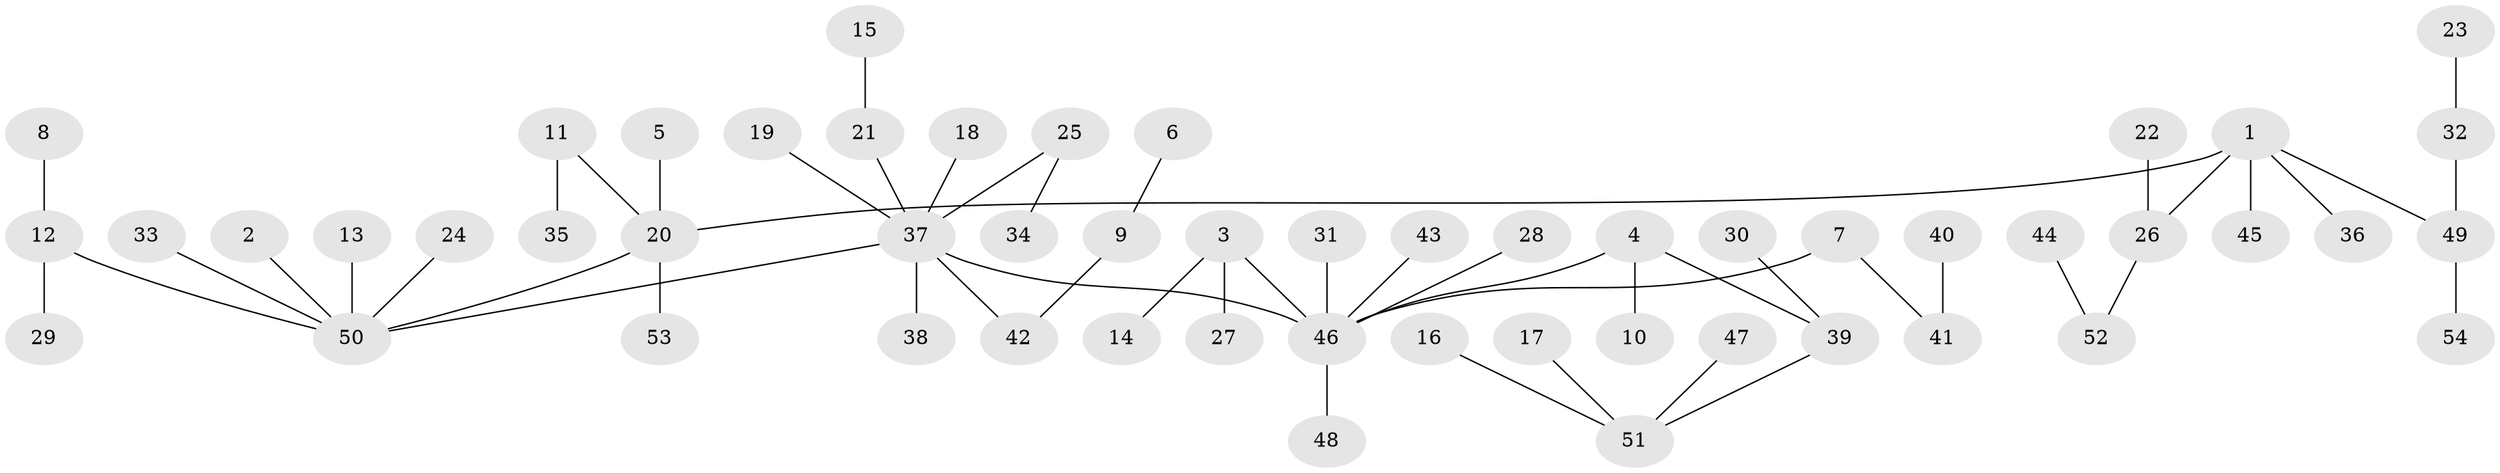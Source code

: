 // original degree distribution, {4: 0.08411214953271028, 5: 0.018691588785046728, 2: 0.18691588785046728, 8: 0.009345794392523364, 6: 0.009345794392523364, 3: 0.14018691588785046, 9: 0.009345794392523364, 1: 0.5420560747663551}
// Generated by graph-tools (version 1.1) at 2025/26/03/09/25 03:26:33]
// undirected, 54 vertices, 53 edges
graph export_dot {
graph [start="1"]
  node [color=gray90,style=filled];
  1;
  2;
  3;
  4;
  5;
  6;
  7;
  8;
  9;
  10;
  11;
  12;
  13;
  14;
  15;
  16;
  17;
  18;
  19;
  20;
  21;
  22;
  23;
  24;
  25;
  26;
  27;
  28;
  29;
  30;
  31;
  32;
  33;
  34;
  35;
  36;
  37;
  38;
  39;
  40;
  41;
  42;
  43;
  44;
  45;
  46;
  47;
  48;
  49;
  50;
  51;
  52;
  53;
  54;
  1 -- 20 [weight=1.0];
  1 -- 26 [weight=1.0];
  1 -- 36 [weight=1.0];
  1 -- 45 [weight=1.0];
  1 -- 49 [weight=1.0];
  2 -- 50 [weight=1.0];
  3 -- 14 [weight=1.0];
  3 -- 27 [weight=1.0];
  3 -- 46 [weight=1.0];
  4 -- 10 [weight=1.0];
  4 -- 39 [weight=1.0];
  4 -- 46 [weight=1.0];
  5 -- 20 [weight=1.0];
  6 -- 9 [weight=1.0];
  7 -- 41 [weight=1.0];
  7 -- 46 [weight=1.0];
  8 -- 12 [weight=1.0];
  9 -- 42 [weight=1.0];
  11 -- 20 [weight=1.0];
  11 -- 35 [weight=1.0];
  12 -- 29 [weight=1.0];
  12 -- 50 [weight=1.0];
  13 -- 50 [weight=1.0];
  15 -- 21 [weight=1.0];
  16 -- 51 [weight=1.0];
  17 -- 51 [weight=1.0];
  18 -- 37 [weight=1.0];
  19 -- 37 [weight=1.0];
  20 -- 50 [weight=1.0];
  20 -- 53 [weight=1.0];
  21 -- 37 [weight=1.0];
  22 -- 26 [weight=1.0];
  23 -- 32 [weight=1.0];
  24 -- 50 [weight=1.0];
  25 -- 34 [weight=1.0];
  25 -- 37 [weight=1.0];
  26 -- 52 [weight=1.0];
  28 -- 46 [weight=1.0];
  30 -- 39 [weight=1.0];
  31 -- 46 [weight=1.0];
  32 -- 49 [weight=1.0];
  33 -- 50 [weight=1.0];
  37 -- 38 [weight=1.0];
  37 -- 42 [weight=1.0];
  37 -- 46 [weight=1.0];
  37 -- 50 [weight=1.0];
  39 -- 51 [weight=1.0];
  40 -- 41 [weight=1.0];
  43 -- 46 [weight=1.0];
  44 -- 52 [weight=1.0];
  46 -- 48 [weight=1.0];
  47 -- 51 [weight=1.0];
  49 -- 54 [weight=1.0];
}

